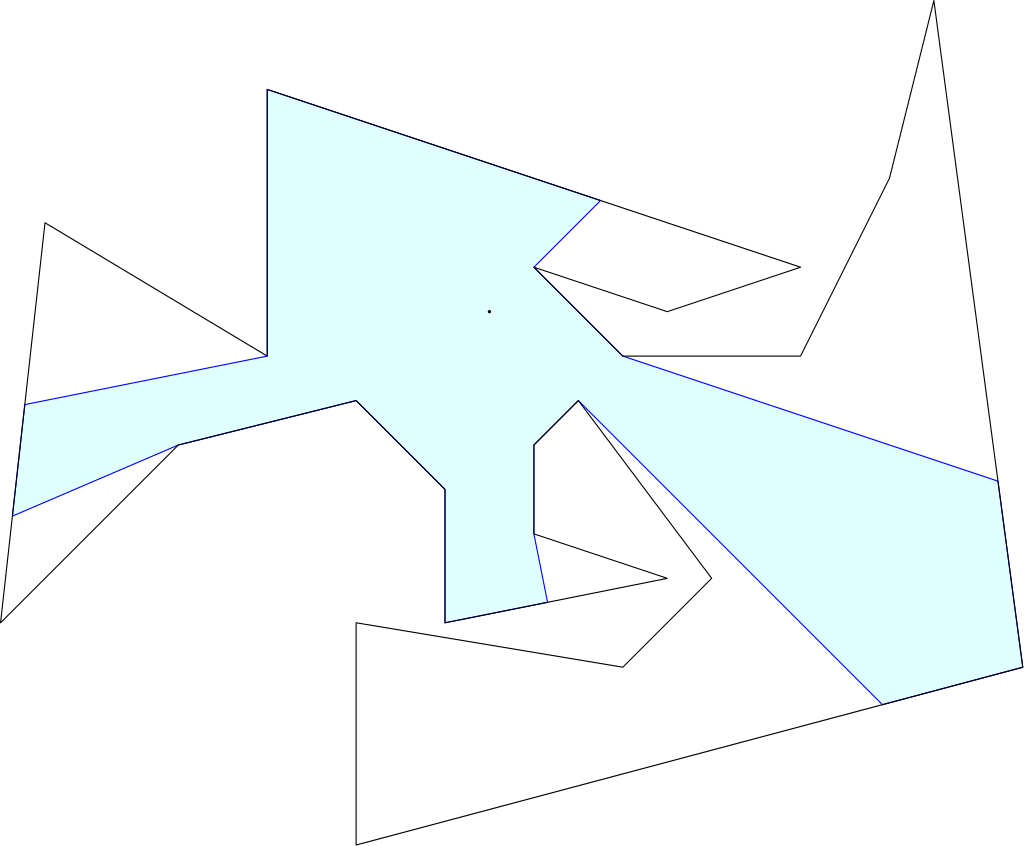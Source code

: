 <?xml version="1.0" encoding="UTF-8"?>
<ipe version="70005" creator="HGeometry"><ipestyle name="basic">
<color name="red" value="1 0 0"/>
<color name="green" value="0 1 0"/>
<color name="blue" value="0 0 1"/>
<color name="yellow" value="1 1 0"/>
<color name="orange" value="1 0.647 0"/>
<color name="gold" value="1 0.843 0"/>
<color name="purple" value="0.627 0.125 0.941"/>
<color name="gray" value="0.745 0.745 0.745"/>
<color name="brown" value="0.647 0.165 0.165"/>
<color name="navy" value="0 0 0.502"/>
<color name="pink" value="1 0.753 0.796"/>
<color name="seagreen" value="0.18 0.545 0.341"/>
<color name="turquoise" value="0.251 0.878 0.816"/>
<color name="violet" value="0.933 0.51 0.933"/>
<color name="darkblue" value="0 0 0.545"/>
<color name="darkcyan" value="0 0.545 0.545"/>
<color name="darkgray" value="0.663 0.663 0.663"/>
<color name="darkgreen" value="0 0.392 0"/>
<color name="darkmagenta" value="0.545 0 0.545"/>
<color name="darkorange" value="1 0.549 0"/>
<color name="darkred" value="0.545 0 0"/>
<color name="lightblue" value="0.678 0.847 0.902"/>
<color name="lightcyan" value="0.878 1 1"/>
<color name="lightgray" value="0.827 0.827 0.827"/>
<color name="lightgreen" value="0.565 0.933 0.565"/>
<color name="lightyellow" value="1 1 0.878"/>
<dashstyle name="dashed" value="[4] 0"/>
<dashstyle name="dotted" value="[1 3] 0"/>
<dashstyle name="dash dotted" value="[4 2 1 2] 0"/>
<dashstyle name="dash dot dotted" value="[4 2 1 2 1 2] 0"/>
<pen name="heavier" value="0.8"/>
<pen name="fat" value="1.2"/>
<pen name="ultrafat" value="2"/>
<textsize name="large" value="\large"/>
<textsize name="Large" value="\Large"/>
<textsize name="LARGE" value="\LARGE"/>
<textsize name="huge" value="\huge"/>
<textsize name="Huge" value="\Huge"/>
<textsize name="small" value="\small"/>
<textsize name="footnote" value="\footnotesize"/>
<textsize name="tiny" value="\tiny"/>
<symbolsize name="small" value="2"/>
<symbolsize name="tiny" value="1.1"/>
<symbolsize name="large" value="5"/>
<arrowsize name="small" value="5"/>
<arrowsize name="tiny" value="3"/>
<arrowsize name="large" value="10"/>
<gridsize name="4 pts" value="4"/>
<gridsize name="8 pts (~3 mm)" value="8"/>
<gridsize name="16 pts (~6 mm)" value="16"/>
<gridsize name="32 pts (~12 mm)" value="32"/>
<gridsize name="10 pts (~3.5 mm)" value="10"/>
<gridsize name="20 pts (~7 mm)" value="20"/>
<gridsize name="14 pts (~5 mm)" value="14"/>
<gridsize name="28 pts (~10 mm)" value="28"/>
<gridsize name="56 pts (~20 mm)" value="56"/>
<anglesize name="90 deg" value="90"/>
<anglesize name="60 deg" value="60"/>
<anglesize name="45 deg" value="45"/>
<anglesize name="30 deg" value="30"/>
<anglesize name="22.5 deg" value="22.5"/>
<symbol name="mark/circle(sx)" transformations="translations">
<path fill="sym-stroke">
0.6 0 0 0.6 0 0 e 0.4 0 0 0.4 0 0 e
</path></symbol>
<symbol name="mark/disk(sx)" transformations="translations">
<path fill="sym-stroke">
0.6 0 0 0.6 0 0 e
</path></symbol>
<symbol name="mark/fdisk(sfx)" transformations="translations">
<group><path fill="sym-fill">
0.5 0 0 0.5 0 0 e
</path><path fill="sym-stroke" fillrule="eofill">
0.6 0 0 0.6 0 0 e 0.4 0 0 0.4 0 0 e
</path></group></symbol>
<symbol name="mark/box(sx)" transformations="translations">
<path fill="sym-stroke" fillrule="eofill">
-0.6 -0.6 m 0.6 -0.6 l 0.6 0.6 l -0.6 0.6 l h
-0.4 -0.4 m 0.4 -0.4 l 0.4 0.4 l -0.4 0.4 l h</path></symbol>
<symbol name="mark/square(sx)" transformations="translations">
<path fill="sym-stroke">
-0.6 -0.6 m 0.6 -0.6 l 0.6 0.6 l -0.6 0.6 l h</path></symbol>
<symbol name="mark/fsquare(sfx)" transformations="translations">
<group><path fill="sym-fill">
-0.5 -0.5 m 0.5 -0.5 l 0.5 0.5 l -0.5 0.5 l h</path>
<path fill="sym-stroke" fillrule="eofill">
-0.6 -0.6 m 0.6 -0.6 l 0.6 0.6 l -0.6 0.6 l h
-0.4 -0.4 m 0.4 -0.4 l 0.4 0.4 l -0.4 0.4 l h</path></group></symbol>
<symbol name="mark/cross(sx)" transformations="translations">
<group><path fill="sym-stroke">
-0.43 -0.57 m 0.57 0.43 l 0.43 0.57 l -0.57 -0.43 l h</path>
<path fill="sym-stroke">
-0.43 0.57 m 0.57 -0.43 l 0.43 -0.57 l -0.57 0.43 l h</path>
</group></symbol>
<symbol name="arrow/arc(spx)">
<path pen="sym-pen" stroke="sym-stroke" fill="sym-stroke">
0 0 m -1.0 0.333 l -1.0 -0.333 l h</path></symbol>
<symbol name="arrow/farc(spx)">
<path pen="sym-pen" stroke="sym-stroke" fill="white">
0 0 m -1.0 0.333 l -1.0 -0.333 l h</path></symbol>
<symbol name="arrow/ptarc(spx)">
<path pen="sym-pen" stroke="sym-stroke" fill="sym-stroke">
0 0 m -1.0 0.333 l -0.8 0 l -1.0 -0.333 l h</path></symbol>
<symbol name="arrow/fptarc(spx)">
<path pen="sym-pen" stroke="sym-stroke" fill="white">
0 0 m -1.0 0.333 l -0.8 0 l -1.0 -0.333 l h</path></symbol>
<symbol name="arrow/fnormal(spx)">
<path pen="sym-pen" stroke="sym-stroke" fill="white">
0 0 m -1.0 0.333 l -1.0 -0.333 l h</path></symbol>
<symbol name="arrow/pointed(spx)">
<path pen="sym-pen" stroke="sym-stroke" fill="sym-stroke">
0 0 m -1.0 0.333 l -0.8 0 l -1.0 -0.333 l h</path></symbol>
<symbol name="arrow/fpointed(spx)">
<path pen="sym-pen" stroke="sym-stroke" fill="white">
0 0 m -1.0 0.333 l -0.8 0 l -1.0 -0.333 l h</path></symbol>
<symbol name="arrow/linear(spx)">
<path pen="sym-pen" stroke="sym-stroke">
-1.0 0.333 m 0 0 l -1.0 -0.333 l</path></symbol>
<symbol name="arrow/fdouble(spx)">
<path pen="sym-pen" stroke="sym-stroke" fill="white">
0 0 m -1.0 0.333 l -1.0 -0.333 l h
-1 0 m -2.0 0.333 l -2.0 -0.333 l h
</path></symbol>
<symbol name="arrow/double(spx)">
<path pen="sym-pen" stroke="sym-stroke" fill="sym-stroke">
0 0 m -1.0 0.333 l -1.0 -0.333 l h
-1 0 m -2.0 0.333 l -2.0 -0.333 l h
</path></symbol>
<tiling name="falling" angle="-60" width="1" step="4"/>
<tiling name="rising" angle="30" width="1" step="4"/>
<textstyle name="center" begin="\begin{center}" end="\end{center}"/>
<textstyle name="itemize" begin="\begin{itemize}" end="\end{itemize}"/>
<textstyle name="item" begin="\begin{itemize}\item{}" end="\end{itemize}"/>
</ipestyle><page><layer name="alpha"/><layer name="orig"/><layer name="output"/><view layers="alpha orig output" active="alpha"/><path layer="output" stroke="blue" fill="lightcyan">128.000000000000 288.000000000000 m
128.000000000000 192.000000000000 l
40.727272727272 174.545454545454 l
36.266666666666 134.400000000000 l
96.000000000000 160.000000000000 l
160.000000000000 176.000000000000 l
192.000000000000 144.000000000000 l
192.000000000000 96.000000000000 l
228.923076923076 103.384615384615 l
224.000000000000 128.000000000000 l
224.000000000000 160.000000000000 l
240.000000000000 176.000000000000 l
349.473684210526 66.526315789473 l
400.000000000000 80.000000000000 l
391.069767441860 146.976744186046 l
256.000000000000 192.000000000000 l
224.000000000000 224.000000000000 l
248.000000000000 248.000000000000 l
h
</path><use layer="orig" pos="208.000000000000 208.000000000000" name="mark/disk(sx)"/><path layer="orig">128.000000000000 288.000000000000 m
128.000000000000 192.000000000000 l
48.000000000000 240.000000000000 l
32.000000000000 96.000000000000 l
96.000000000000 160.000000000000 l
160.000000000000 176.000000000000 l
192.000000000000 144.000000000000 l
192.000000000000 96.000000000000 l
272.000000000000 112.000000000000 l
224.000000000000 128.000000000000 l
224.000000000000 160.000000000000 l
240.000000000000 176.000000000000 l
288.000000000000 112.000000000000 l
256.000000000000 80.000000000000 l
160.000000000000 96.000000000000 l
160.000000000000 16.000000000000 l
400.000000000000 80.000000000000 l
368.000000000000 320.000000000000 l
352.000000000000 256.000000000000 l
320.000000000000 192.000000000000 l
256.000000000000 192.000000000000 l
224.000000000000 224.000000000000 l
272.000000000000 208.000000000000 l
320.000000000000 224.000000000000 l
h
</path></page><page><layer name="alpha"/><layer name="orig"/><layer name="output"/><view layers="alpha orig output" active="alpha"/><path layer="output" stroke="blue" fill="lightcyan">176.000000000000 160.000000000000 m
96.000000000000 224.000000000000 l
192.000000000000 16.000000000000 l
244.363636363636 160.000000000000 l
208.000000000000 160.000000000000 l
h
</path><use layer="orig" pos="144.000000000000 160.000000000000" name="mark/disk(sx)"/><path layer="orig">176.000000000000 160.000000000000 m
96.000000000000 224.000000000000 l
192.000000000000 16.000000000000 l
256.000000000000 192.000000000000 l
208.000000000000 160.000000000000 l
h
</path></page><page><layer name="alpha"/><layer name="orig"/><layer name="output"/><view layers="alpha orig output" active="alpha"/><path layer="output" stroke="blue" fill="lightcyan">160.000000000000 160.000000000000 m
80.000000000000 224.000000000000 l
128.000000000000 112.000000000000 l
128.000000000000 -16.000000000000 l
222.769230769230 160.000000000000 l
192.000000000000 160.000000000000 l
h
</path><use layer="orig" pos="128.000000000000 160.000000000000" name="mark/disk(sx)"/><path layer="orig">160.000000000000 160.000000000000 m
80.000000000000 224.000000000000 l
128.000000000000 112.000000000000 l
128.000000000000 -16.000000000000 l
240.000000000000 192.000000000000 l
192.000000000000 160.000000000000 l
h
</path></page><page><layer name="alpha"/><layer name="orig"/><layer name="output"/><view layers="alpha orig output" active="alpha"/><path layer="output" stroke="blue" fill="lightcyan">144.000000000000 272.000000000000 m
144.000000000000 176.000000000000 l
58.666666666666 176.000000000000 l
53.245901639344 127.213114754098 l
112.000000000000 144.000000000000 l
176.000000000000 160.000000000000 l
208.000000000000 128.000000000000 l
208.000000000000 80.000000000000 l
246.095238095238 87.619047619047 l
240.000000000000 112.000000000000 l
240.000000000000 144.000000000000 l
256.000000000000 160.000000000000 l
413.714285714285 81.142857142857 l
401.066666666666 176.000000000000 l
336.000000000000 176.000000000000 l
272.000000000000 176.000000000000 l
240.000000000000 208.000000000000 l
253.714285714285 235.428571428571 l
h
</path><use layer="orig" pos="224.000000000000 176.000000000000" name="mark/disk(sx)"/><path layer="orig">144.000000000000 272.000000000000 m
144.000000000000 176.000000000000 l
64.000000000000 224.000000000000 l
48.000000000000 80.000000000000 l
112.000000000000 144.000000000000 l
176.000000000000 160.000000000000 l
208.000000000000 128.000000000000 l
208.000000000000 80.000000000000 l
288.000000000000 96.000000000000 l
240.000000000000 112.000000000000 l
240.000000000000 144.000000000000 l
256.000000000000 160.000000000000 l
304.000000000000 96.000000000000 l
272.000000000000 64.000000000000 l
176.000000000000 80.000000000000 l
176.000000000000 0.000000000000 l
416.000000000000 64.000000000000 l
384.000000000000 304.000000000000 l
368.000000000000 240.000000000000 l
336.000000000000 176.000000000000 l
272.000000000000 176.000000000000 l
240.000000000000 208.000000000000 l
288.000000000000 192.000000000000 l
336.000000000000 208.000000000000 l
h
</path></page></ipe>